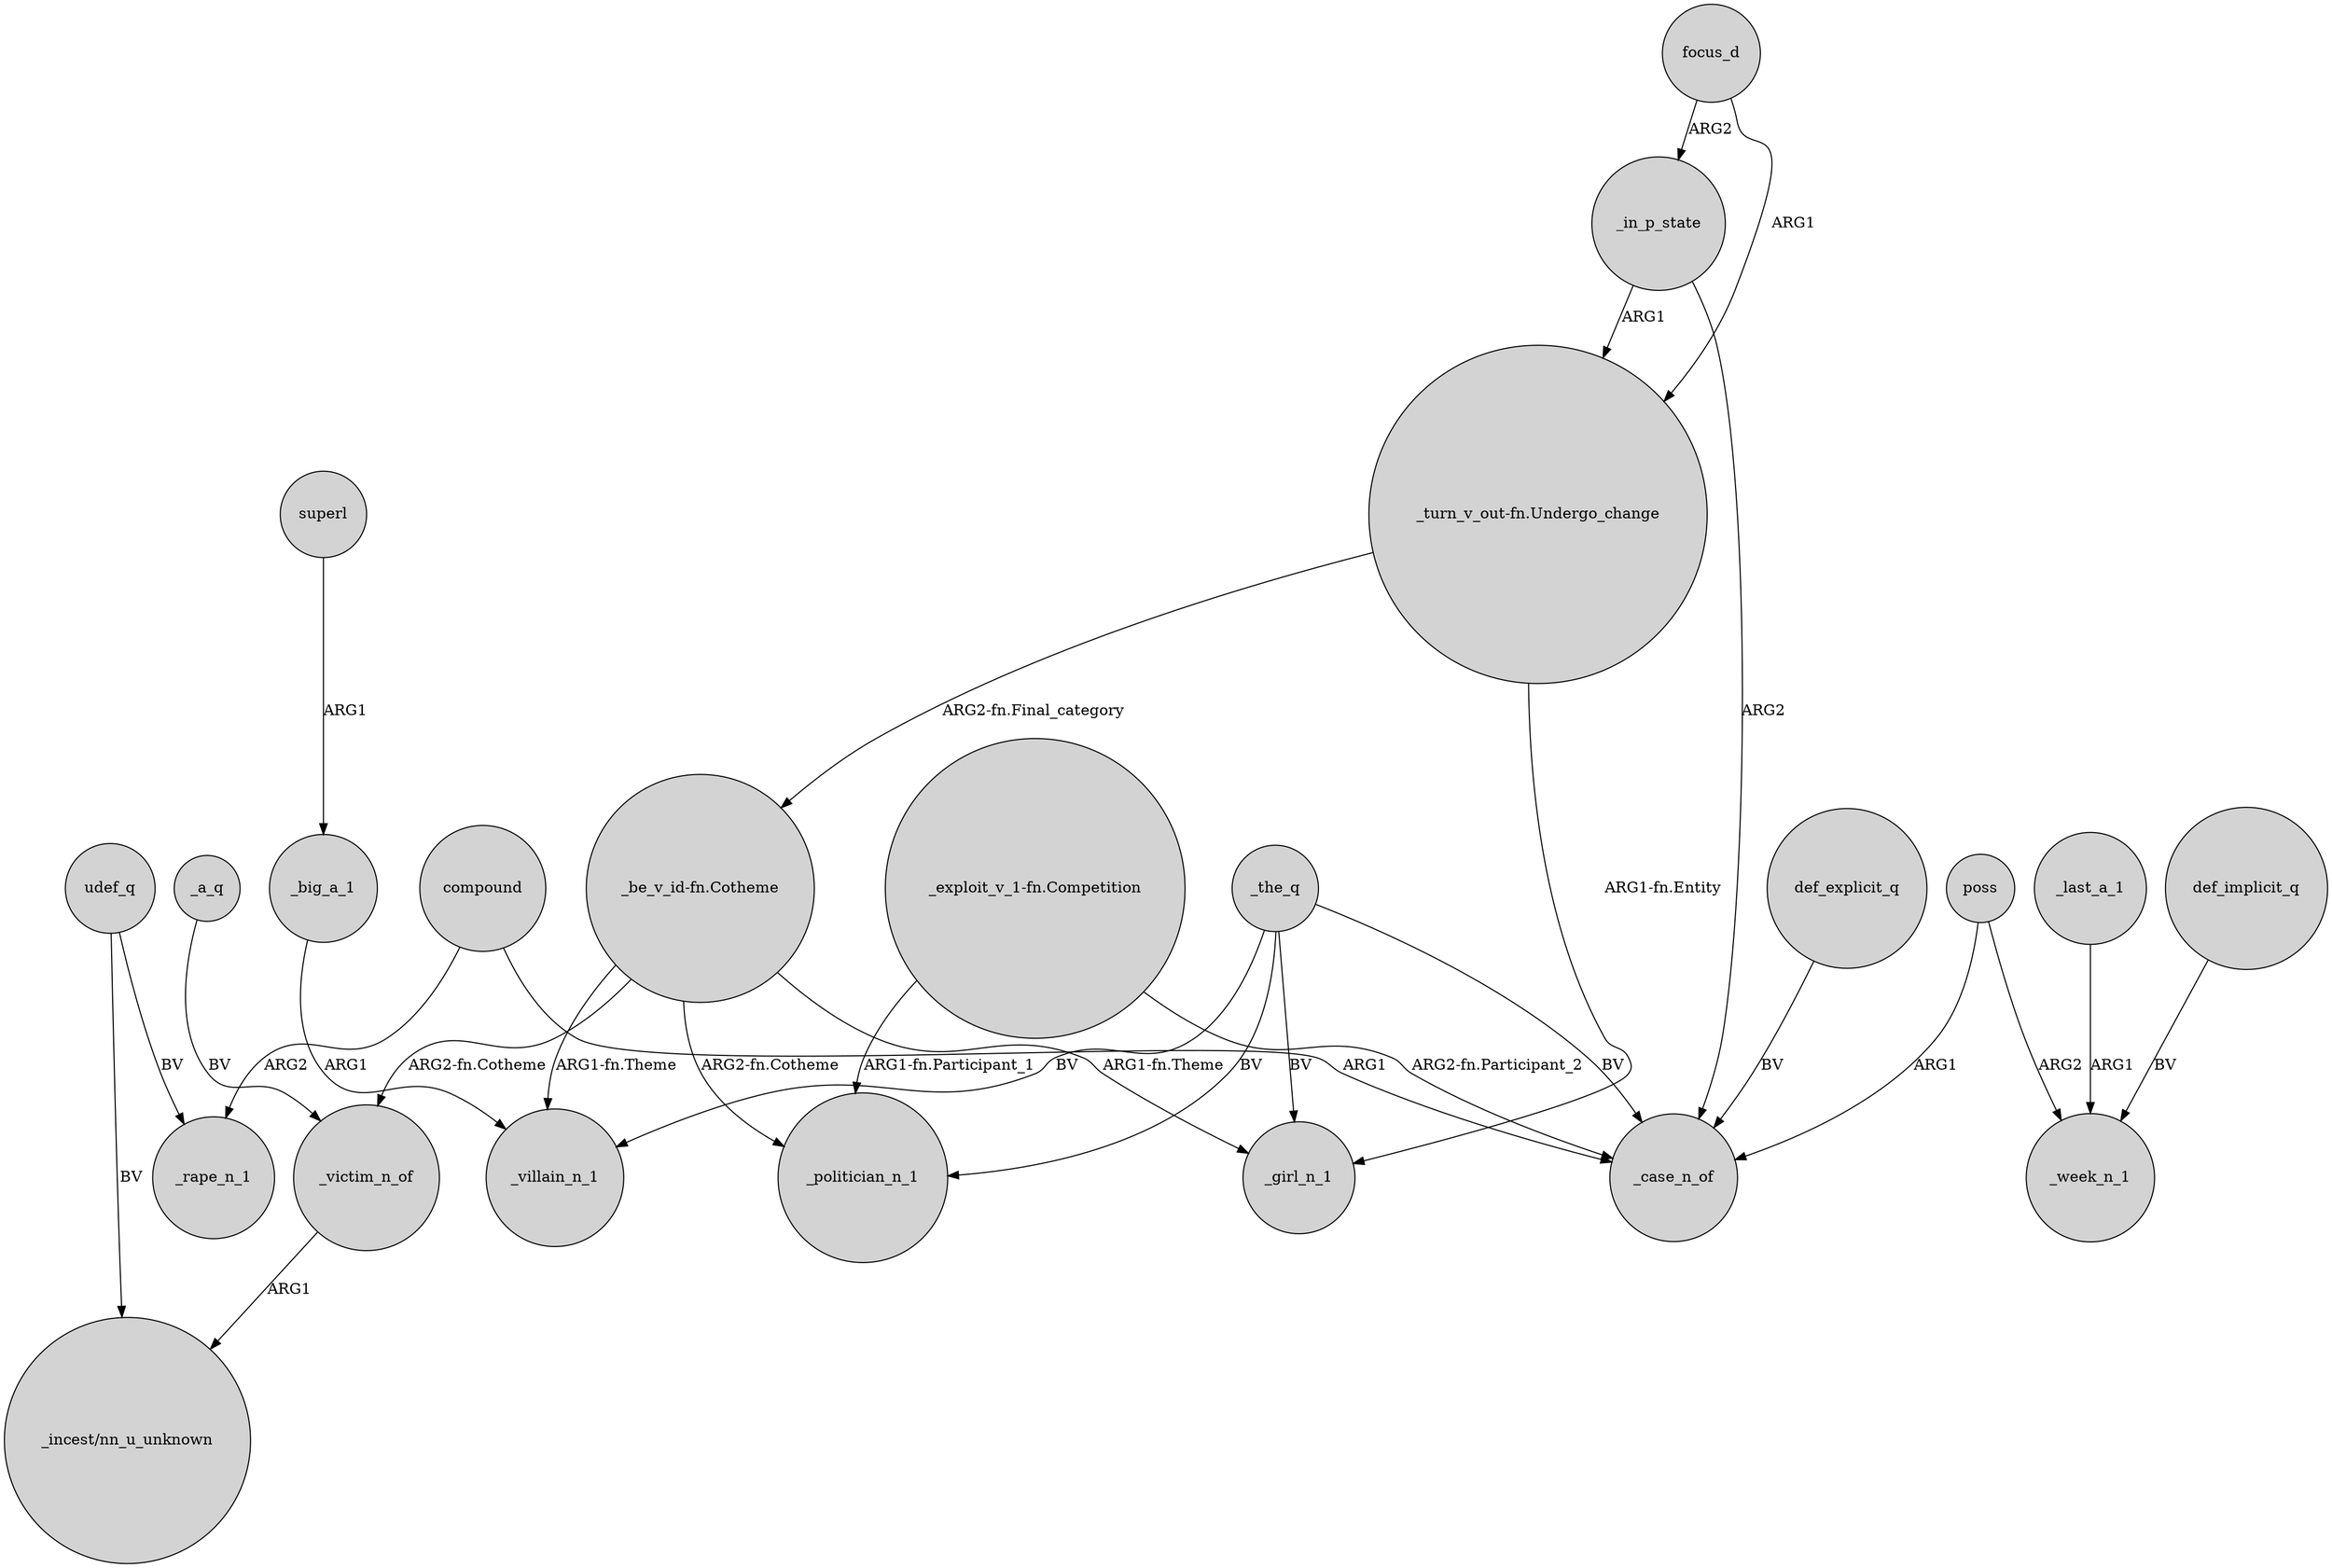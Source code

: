 digraph {
	node [shape=circle style=filled]
	udef_q -> "_incest/nn_u_unknown" [label=BV]
	"_be_v_id-fn.Cotheme" -> _politician_n_1 [label="ARG2-fn.Cotheme"]
	_a_q -> _victim_n_of [label=BV]
	focus_d -> _in_p_state [label=ARG2]
	_in_p_state -> "_turn_v_out-fn.Undergo_change" [label=ARG1]
	poss -> _week_n_1 [label=ARG2]
	def_explicit_q -> _case_n_of [label=BV]
	"_be_v_id-fn.Cotheme" -> _villain_n_1 [label="ARG1-fn.Theme"]
	"_be_v_id-fn.Cotheme" -> _victim_n_of [label="ARG2-fn.Cotheme"]
	_in_p_state -> _case_n_of [label=ARG2]
	focus_d -> "_turn_v_out-fn.Undergo_change" [label=ARG1]
	compound -> _rape_n_1 [label=ARG2]
	_victim_n_of -> "_incest/nn_u_unknown" [label=ARG1]
	"_turn_v_out-fn.Undergo_change" -> _girl_n_1 [label="ARG1-fn.Entity"]
	compound -> _case_n_of [label=ARG1]
	_the_q -> _villain_n_1 [label=BV]
	_big_a_1 -> _villain_n_1 [label=ARG1]
	superl -> _big_a_1 [label=ARG1]
	_last_a_1 -> _week_n_1 [label=ARG1]
	"_be_v_id-fn.Cotheme" -> _girl_n_1 [label="ARG1-fn.Theme"]
	def_implicit_q -> _week_n_1 [label=BV]
	poss -> _case_n_of [label=ARG1]
	udef_q -> _rape_n_1 [label=BV]
	"_exploit_v_1-fn.Competition" -> _case_n_of [label="ARG2-fn.Participant_2"]
	"_turn_v_out-fn.Undergo_change" -> "_be_v_id-fn.Cotheme" [label="ARG2-fn.Final_category"]
	"_exploit_v_1-fn.Competition" -> _politician_n_1 [label="ARG1-fn.Participant_1"]
	_the_q -> _case_n_of [label=BV]
	_the_q -> _politician_n_1 [label=BV]
	_the_q -> _girl_n_1 [label=BV]
}
